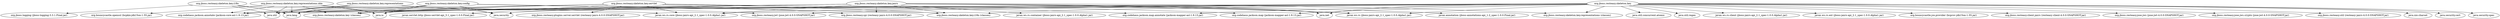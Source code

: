 digraph "classes" {
    // Path: /home/rsearls/j1/Resteasy/security-legacy/skeleton-key-idm/skeleton-key-core/target/classes
   "org.jboss.resteasy.skeleton.key"                  -> "java.io";
   "org.jboss.resteasy.skeleton.key"                  -> "java.lang";
   "org.jboss.resteasy.skeleton.key"                  -> "java.net";
   "org.jboss.resteasy.skeleton.key"                  -> "java.nio.charset";
   "org.jboss.resteasy.skeleton.key"                  -> "java.security";
   "org.jboss.resteasy.skeleton.key"                  -> "java.security.cert";
   "org.jboss.resteasy.skeleton.key"                  -> "java.security.spec";
   "org.jboss.resteasy.skeleton.key"                  -> "java.util";
   "org.jboss.resteasy.skeleton.key"                  -> "java.util.concurrent.atomic";
   "org.jboss.resteasy.skeleton.key"                  -> "java.util.regex";
   "org.jboss.resteasy.skeleton.key"                  -> "javax.ws.rs (jboss-jaxrs-api_2.1_spec-1.0.0.Alpha1.jar)";
   "org.jboss.resteasy.skeleton.key"                  -> "javax.ws.rs.client (jboss-jaxrs-api_2.1_spec-1.0.0.Alpha1.jar)";
   "org.jboss.resteasy.skeleton.key"                  -> "javax.ws.rs.core (jboss-jaxrs-api_2.1_spec-1.0.0.Alpha1.jar)";
   "org.jboss.resteasy.skeleton.key"                  -> "javax.ws.rs.ext (jboss-jaxrs-api_2.1_spec-1.0.0.Alpha1.jar)";
   "org.jboss.resteasy.skeleton.key"                  -> "org.bouncycastle.jce.provider (bcprov-jdk15on-1.55.jar)";
   "org.jboss.resteasy.skeleton.key"                  -> "org.codehaus.jackson.map (jackson-mapper-asl-1.9.13.jar)";
   "org.jboss.resteasy.skeleton.key"                  -> "org.codehaus.jackson.map.annotate (jackson-mapper-asl-1.9.13.jar)";
   "org.jboss.resteasy.skeleton.key"                  -> "org.jboss.resteasy.client.jaxrs (resteasy-client-4.0.0-SNAPSHOT.jar)";
   "org.jboss.resteasy.skeleton.key"                  -> "org.jboss.resteasy.jose.jws (jose-jwt-4.0.0-SNAPSHOT.jar)";
   "org.jboss.resteasy.skeleton.key"                  -> "org.jboss.resteasy.jose.jws.crypto (jose-jwt-4.0.0-SNAPSHOT.jar)";
   "org.jboss.resteasy.skeleton.key"                  -> "org.jboss.resteasy.jwt (jose-jwt-4.0.0-SNAPSHOT.jar)";
   "org.jboss.resteasy.skeleton.key"                  -> "org.jboss.resteasy.skeleton.key.i18n (classes)";
   "org.jboss.resteasy.skeleton.key"                  -> "org.jboss.resteasy.skeleton.key.representations (classes)";
   "org.jboss.resteasy.skeleton.key"                  -> "org.jboss.resteasy.util (resteasy-jaxrs-4.0.0-SNAPSHOT.jar)";
   "org.jboss.resteasy.skeleton.key.config"           -> "java.io";
   "org.jboss.resteasy.skeleton.key.config"           -> "java.lang";
   "org.jboss.resteasy.skeleton.key.config"           -> "java.security";
   "org.jboss.resteasy.skeleton.key.config"           -> "java.util";
   "org.jboss.resteasy.skeleton.key.config"           -> "org.codehaus.jackson.annotate (jackson-core-asl-1.9.13.jar)";
   "org.jboss.resteasy.skeleton.key.config"           -> "org.codehaus.jackson.map (jackson-mapper-asl-1.9.13.jar)";
   "org.jboss.resteasy.skeleton.key.config"           -> "org.codehaus.jackson.map.annotate (jackson-mapper-asl-1.9.13.jar)";
   "org.jboss.resteasy.skeleton.key.config"           -> "org.jboss.resteasy.skeleton.key (classes)";
   "org.jboss.resteasy.skeleton.key.config"           -> "org.jboss.resteasy.skeleton.key.i18n (classes)";
   "org.jboss.resteasy.skeleton.key.i18n"             -> "java.io";
   "org.jboss.resteasy.skeleton.key.i18n"             -> "java.lang";
   "org.jboss.resteasy.skeleton.key.i18n"             -> "java.util";
   "org.jboss.resteasy.skeleton.key.i18n"             -> "org.jboss.logging (jboss-logging-3.3.1.Final.jar)";
   "org.jboss.resteasy.skeleton.key.jaxrs"            -> "java.io";
   "org.jboss.resteasy.skeleton.key.jaxrs"            -> "java.lang";
   "org.jboss.resteasy.skeleton.key.jaxrs"            -> "java.net";
   "org.jboss.resteasy.skeleton.key.jaxrs"            -> "java.security";
   "org.jboss.resteasy.skeleton.key.jaxrs"            -> "java.util";
   "org.jboss.resteasy.skeleton.key.jaxrs"            -> "javax.annotation (jboss-annotations-api_1.2_spec-1.0.0.Final.jar)";
   "org.jboss.resteasy.skeleton.key.jaxrs"            -> "javax.ws.rs (jboss-jaxrs-api_2.1_spec-1.0.0.Alpha1.jar)";
   "org.jboss.resteasy.skeleton.key.jaxrs"            -> "javax.ws.rs.container (jboss-jaxrs-api_2.1_spec-1.0.0.Alpha1.jar)";
   "org.jboss.resteasy.skeleton.key.jaxrs"            -> "javax.ws.rs.core (jboss-jaxrs-api_2.1_spec-1.0.0.Alpha1.jar)";
   "org.jboss.resteasy.skeleton.key.jaxrs"            -> "org.jboss.resteasy.skeleton.key (classes)";
   "org.jboss.resteasy.skeleton.key.jaxrs"            -> "org.jboss.resteasy.skeleton.key.i18n (classes)";
   "org.jboss.resteasy.skeleton.key.jaxrs"            -> "org.jboss.resteasy.skeleton.key.representations (classes)";
   "org.jboss.resteasy.skeleton.key.jaxrs"            -> "org.jboss.resteasy.spi (resteasy-jaxrs-4.0.0-SNAPSHOT.jar)";
   "org.jboss.resteasy.skeleton.key.representations"  -> "java.lang";
   "org.jboss.resteasy.skeleton.key.representations"  -> "java.util";
   "org.jboss.resteasy.skeleton.key.representations"  -> "javax.ws.rs.core (jboss-jaxrs-api_2.1_spec-1.0.0.Alpha1.jar)";
   "org.jboss.resteasy.skeleton.key.representations"  -> "org.codehaus.jackson.annotate (jackson-core-asl-1.9.13.jar)";
   "org.jboss.resteasy.skeleton.key.representations"  -> "org.jboss.resteasy.jwt (jose-jwt-4.0.0-SNAPSHOT.jar)";
   "org.jboss.resteasy.skeleton.key.representations.idm" -> "java.io";
   "org.jboss.resteasy.skeleton.key.representations.idm" -> "java.lang";
   "org.jboss.resteasy.skeleton.key.representations.idm" -> "java.security";
   "org.jboss.resteasy.skeleton.key.representations.idm" -> "java.util";
   "org.jboss.resteasy.skeleton.key.representations.idm" -> "org.bouncycastle.openssl (bcpkix-jdk15on-1.55.jar)";
   "org.jboss.resteasy.skeleton.key.representations.idm" -> "org.codehaus.jackson.annotate (jackson-core-asl-1.9.13.jar)";
   "org.jboss.resteasy.skeleton.key.representations.idm" -> "org.jboss.resteasy.skeleton.key (classes)";
   "org.jboss.resteasy.skeleton.key.servlet"          -> "java.io";
   "org.jboss.resteasy.skeleton.key.servlet"          -> "java.lang";
   "org.jboss.resteasy.skeleton.key.servlet"          -> "java.net";
   "org.jboss.resteasy.skeleton.key.servlet"          -> "javax.servlet.http (jboss-servlet-api_3.1_spec-1.0.0.Final.jar)";
   "org.jboss.resteasy.skeleton.key.servlet"          -> "javax.ws.rs (jboss-jaxrs-api_2.1_spec-1.0.0.Alpha1.jar)";
   "org.jboss.resteasy.skeleton.key.servlet"          -> "javax.ws.rs.core (jboss-jaxrs-api_2.1_spec-1.0.0.Alpha1.jar)";
   "org.jboss.resteasy.skeleton.key.servlet"          -> "org.jboss.resteasy.plugins.server.servlet (resteasy-jaxrs-4.0.0-SNAPSHOT.jar)";
   "org.jboss.resteasy.skeleton.key.servlet"          -> "org.jboss.resteasy.skeleton.key (classes)";
   "org.jboss.resteasy.skeleton.key.servlet"          -> "org.jboss.resteasy.skeleton.key.i18n (classes)";
   "org.jboss.resteasy.skeleton.key.servlet"          -> "org.jboss.resteasy.spi (resteasy-jaxrs-4.0.0-SNAPSHOT.jar)";
}
